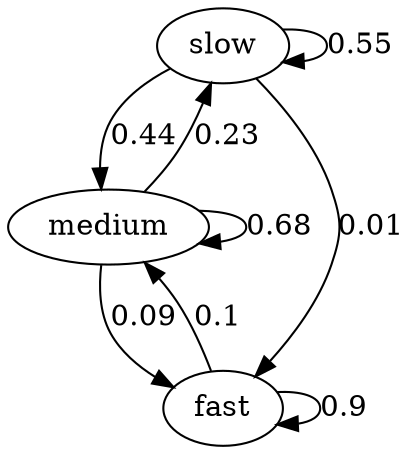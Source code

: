 digraph markov{

slow
medium
fast
slow -> slow [label=0.55]
slow -> medium [label=0.44]
slow -> fast [label=0.01]

medium -> slow [label=0.23]
medium -> medium [label=0.68]
medium -> fast [label=0.09]


fast -> medium [label=0.1]
fast -> fast [label=0.9]

}
